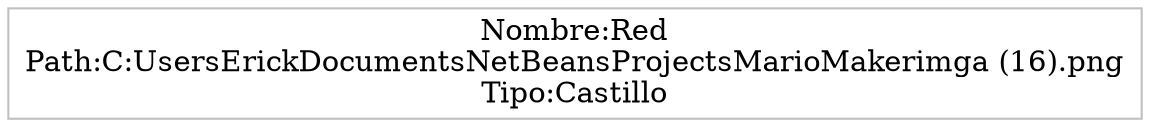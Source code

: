 digraph ColaAtencion {node [dir=both,shape=polygon, fontcolor="Black", height=0.5, color="Grey"]edge [color="blue", color="blue:red"]rankdir=BT
"Nombre:Red
Path:C:\Users\Erick\Documents\NetBeansProjects\MarioMaker\img\a (16).png
Tipo:Castillo"
}
